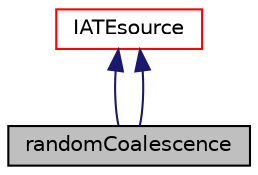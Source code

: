 digraph "randomCoalescence"
{
  bgcolor="transparent";
  edge [fontname="Helvetica",fontsize="10",labelfontname="Helvetica",labelfontsize="10"];
  node [fontname="Helvetica",fontsize="10",shape=record];
  Node1 [label="randomCoalescence",height=0.2,width=0.4,color="black", fillcolor="grey75", style="filled", fontcolor="black"];
  Node2 -> Node1 [dir="back",color="midnightblue",fontsize="10",style="solid",fontname="Helvetica"];
  Node2 [label="IATEsource",height=0.2,width=0.4,color="red",URL="$a01035.html",tooltip="IATE (Interfacial Area Transport Equation) bubble diameter model run-time selectable sources..."];
  Node2 -> Node1 [dir="back",color="midnightblue",fontsize="10",style="solid",fontname="Helvetica"];
}
